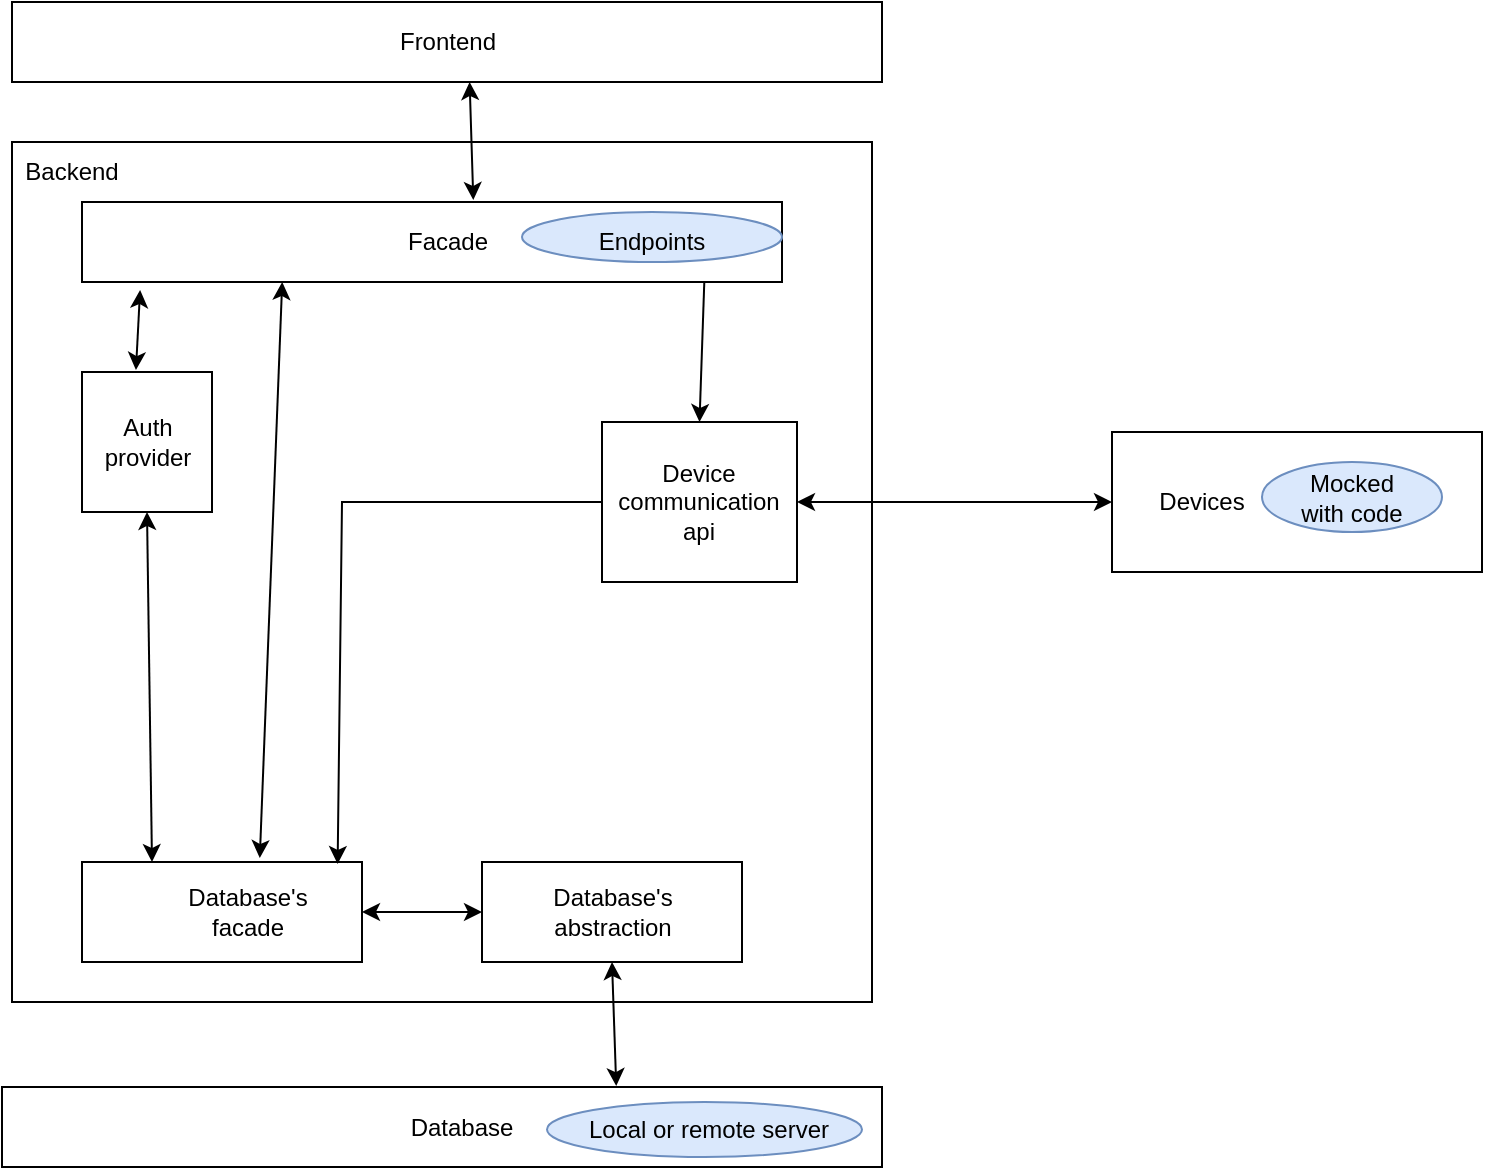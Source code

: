 <mxfile version="20.5.3" type="device"><diagram id="EpI23MUeVxXPNa2iNpIE" name="Strona-1"><mxGraphModel dx="1298" dy="695" grid="1" gridSize="10" guides="1" tooltips="1" connect="1" arrows="1" fold="1" page="1" pageScale="1" pageWidth="827" pageHeight="1169" math="0" shadow="0"><root><mxCell id="0"/><mxCell id="1" parent="0"/><mxCell id="Aucku0m20hBpVzamq6ua-1" value="" style="whiteSpace=wrap;html=1;aspect=fixed;" vertex="1" parent="1"><mxGeometry x="45" y="70" width="430" height="430" as="geometry"/></mxCell><mxCell id="Aucku0m20hBpVzamq6ua-2" value="" style="rounded=0;whiteSpace=wrap;html=1;" vertex="1" parent="1"><mxGeometry x="45" width="435" height="40" as="geometry"/></mxCell><mxCell id="Aucku0m20hBpVzamq6ua-3" value="Frontend" style="text;html=1;strokeColor=none;fillColor=none;align=center;verticalAlign=middle;whiteSpace=wrap;rounded=0;" vertex="1" parent="1"><mxGeometry x="232.5" y="5" width="60" height="30" as="geometry"/></mxCell><mxCell id="Aucku0m20hBpVzamq6ua-4" value="&lt;div&gt;Backend&lt;/div&gt;" style="text;html=1;strokeColor=none;fillColor=none;align=center;verticalAlign=middle;whiteSpace=wrap;rounded=0;" vertex="1" parent="1"><mxGeometry x="45" y="70" width="60" height="30" as="geometry"/></mxCell><mxCell id="Aucku0m20hBpVzamq6ua-6" value="" style="rounded=0;whiteSpace=wrap;html=1;" vertex="1" parent="1"><mxGeometry x="80" y="100" width="350" height="40" as="geometry"/></mxCell><mxCell id="Aucku0m20hBpVzamq6ua-8" value="Facade" style="text;html=1;strokeColor=none;fillColor=none;align=center;verticalAlign=middle;whiteSpace=wrap;rounded=0;" vertex="1" parent="1"><mxGeometry x="212.5" y="105" width="100" height="30" as="geometry"/></mxCell><mxCell id="Aucku0m20hBpVzamq6ua-9" value="" style="rounded=0;whiteSpace=wrap;html=1;" vertex="1" parent="1"><mxGeometry x="40" y="542.5" width="440" height="40" as="geometry"/></mxCell><mxCell id="Aucku0m20hBpVzamq6ua-10" value="Database " style="text;html=1;strokeColor=none;fillColor=none;align=center;verticalAlign=middle;whiteSpace=wrap;rounded=0;" vertex="1" parent="1"><mxGeometry x="160" y="547.5" width="220" height="30" as="geometry"/></mxCell><mxCell id="Aucku0m20hBpVzamq6ua-11" value="" style="rounded=0;whiteSpace=wrap;html=1;" vertex="1" parent="1"><mxGeometry x="280" y="430" width="130" height="50" as="geometry"/></mxCell><mxCell id="Aucku0m20hBpVzamq6ua-12" value="Database's  abstraction" style="text;html=1;strokeColor=none;fillColor=none;align=center;verticalAlign=middle;whiteSpace=wrap;rounded=0;" vertex="1" parent="1"><mxGeometry x="302.5" y="440" width="85" height="30" as="geometry"/></mxCell><mxCell id="Aucku0m20hBpVzamq6ua-20" value="" style="rounded=0;whiteSpace=wrap;html=1;" vertex="1" parent="1"><mxGeometry x="80" y="430" width="140" height="50" as="geometry"/></mxCell><mxCell id="Aucku0m20hBpVzamq6ua-21" value="Database's facade" style="text;html=1;strokeColor=none;fillColor=none;align=center;verticalAlign=middle;whiteSpace=wrap;rounded=0;" vertex="1" parent="1"><mxGeometry x="132.5" y="440" width="60" height="30" as="geometry"/></mxCell><mxCell id="Aucku0m20hBpVzamq6ua-22" value="" style="endArrow=classic;startArrow=classic;html=1;rounded=0;entryX=0;entryY=0.5;entryDx=0;entryDy=0;exitX=1;exitY=0.5;exitDx=0;exitDy=0;" edge="1" parent="1" source="Aucku0m20hBpVzamq6ua-20" target="Aucku0m20hBpVzamq6ua-11"><mxGeometry width="50" height="50" relative="1" as="geometry"><mxPoint x="390" y="360" as="sourcePoint"/><mxPoint x="440" y="310" as="targetPoint"/></mxGeometry></mxCell><mxCell id="Aucku0m20hBpVzamq6ua-23" value="" style="endArrow=classic;startArrow=classic;html=1;rounded=0;entryX=0.5;entryY=1;entryDx=0;entryDy=0;exitX=0.698;exitY=-0.012;exitDx=0;exitDy=0;exitPerimeter=0;" edge="1" parent="1" source="Aucku0m20hBpVzamq6ua-9" target="Aucku0m20hBpVzamq6ua-11"><mxGeometry width="50" height="50" relative="1" as="geometry"><mxPoint x="390" y="360" as="sourcePoint"/><mxPoint x="440" y="310" as="targetPoint"/></mxGeometry></mxCell><mxCell id="Aucku0m20hBpVzamq6ua-24" value="" style="endArrow=classic;startArrow=classic;html=1;rounded=0;exitX=0.635;exitY=-0.04;exitDx=0;exitDy=0;entryX=0.286;entryY=1;entryDx=0;entryDy=0;entryPerimeter=0;exitPerimeter=0;" edge="1" parent="1" source="Aucku0m20hBpVzamq6ua-20" target="Aucku0m20hBpVzamq6ua-6"><mxGeometry width="50" height="50" relative="1" as="geometry"><mxPoint x="390" y="360" as="sourcePoint"/><mxPoint x="440" y="310" as="targetPoint"/></mxGeometry></mxCell><mxCell id="Aucku0m20hBpVzamq6ua-25" value="" style="rounded=0;whiteSpace=wrap;html=1;" vertex="1" parent="1"><mxGeometry x="595" y="215" width="185" height="70" as="geometry"/></mxCell><mxCell id="Aucku0m20hBpVzamq6ua-26" value="Devices" style="text;html=1;strokeColor=none;fillColor=none;align=center;verticalAlign=middle;whiteSpace=wrap;rounded=0;" vertex="1" parent="1"><mxGeometry x="610" y="235" width="60" height="30" as="geometry"/></mxCell><mxCell id="Aucku0m20hBpVzamq6ua-27" value="" style="rounded=0;whiteSpace=wrap;html=1;" vertex="1" parent="1"><mxGeometry x="340" y="210" width="97.5" height="80" as="geometry"/></mxCell><mxCell id="Aucku0m20hBpVzamq6ua-28" value="Device communication api" style="text;html=1;strokeColor=none;fillColor=none;align=center;verticalAlign=middle;whiteSpace=wrap;rounded=0;" vertex="1" parent="1"><mxGeometry x="346.25" y="227.5" width="85" height="45" as="geometry"/></mxCell><mxCell id="Aucku0m20hBpVzamq6ua-30" value="" style="endArrow=classic;startArrow=classic;html=1;rounded=0;exitX=1;exitY=0.5;exitDx=0;exitDy=0;" edge="1" parent="1" source="Aucku0m20hBpVzamq6ua-27" target="Aucku0m20hBpVzamq6ua-25"><mxGeometry width="50" height="50" relative="1" as="geometry"><mxPoint x="390" y="360" as="sourcePoint"/><mxPoint x="440" y="310" as="targetPoint"/></mxGeometry></mxCell><mxCell id="Aucku0m20hBpVzamq6ua-31" value="" style="endArrow=classic;startArrow=classic;html=1;rounded=0;entryX=0.526;entryY=1;entryDx=0;entryDy=0;exitX=0.559;exitY=-0.025;exitDx=0;exitDy=0;exitPerimeter=0;entryPerimeter=0;" edge="1" parent="1" source="Aucku0m20hBpVzamq6ua-6" target="Aucku0m20hBpVzamq6ua-2"><mxGeometry width="50" height="50" relative="1" as="geometry"><mxPoint x="390" y="100" as="sourcePoint"/><mxPoint x="440" y="50" as="targetPoint"/></mxGeometry></mxCell><mxCell id="Aucku0m20hBpVzamq6ua-33" value="" style="endArrow=classic;html=1;exitX=0.889;exitY=1;exitDx=0;exitDy=0;exitPerimeter=0;entryX=0.5;entryY=0;entryDx=0;entryDy=0;" edge="1" parent="1" source="Aucku0m20hBpVzamq6ua-6" target="Aucku0m20hBpVzamq6ua-27"><mxGeometry width="50" height="50" relative="1" as="geometry"><mxPoint x="390" y="230" as="sourcePoint"/><mxPoint x="440" y="180" as="targetPoint"/></mxGeometry></mxCell><mxCell id="Aucku0m20hBpVzamq6ua-34" value="" style="endArrow=classic;html=1;rounded=0;exitX=0;exitY=0.5;exitDx=0;exitDy=0;entryX=0.913;entryY=0.02;entryDx=0;entryDy=0;entryPerimeter=0;" edge="1" parent="1" source="Aucku0m20hBpVzamq6ua-27" target="Aucku0m20hBpVzamq6ua-20"><mxGeometry width="50" height="50" relative="1" as="geometry"><mxPoint x="390" y="310" as="sourcePoint"/><mxPoint x="440" y="260" as="targetPoint"/><Array as="points"><mxPoint x="210" y="250"/></Array></mxGeometry></mxCell><mxCell id="Aucku0m20hBpVzamq6ua-37" value="" style="ellipse;whiteSpace=wrap;html=1;fillColor=#dae8fc;strokeColor=#6c8ebf;" vertex="1" parent="1"><mxGeometry x="670" y="230" width="90" height="35" as="geometry"/></mxCell><mxCell id="Aucku0m20hBpVzamq6ua-38" value="Mocked with code" style="text;html=1;strokeColor=none;fillColor=none;align=center;verticalAlign=middle;whiteSpace=wrap;rounded=0;" vertex="1" parent="1"><mxGeometry x="685" y="232.5" width="60" height="30" as="geometry"/></mxCell><mxCell id="Aucku0m20hBpVzamq6ua-39" value="" style="ellipse;whiteSpace=wrap;html=1;fillColor=#dae8fc;strokeColor=#6c8ebf;" vertex="1" parent="1"><mxGeometry x="312.5" y="550" width="157.5" height="27.5" as="geometry"/></mxCell><mxCell id="Aucku0m20hBpVzamq6ua-40" value="Local or remote server" style="text;html=1;strokeColor=none;fillColor=none;align=center;verticalAlign=middle;whiteSpace=wrap;rounded=0;" vertex="1" parent="1"><mxGeometry x="312.5" y="548.75" width="161.25" height="30" as="geometry"/></mxCell><mxCell id="Aucku0m20hBpVzamq6ua-41" value="" style="ellipse;whiteSpace=wrap;html=1;fillColor=#dae8fc;strokeColor=#6c8ebf;" vertex="1" parent="1"><mxGeometry x="300" y="105" width="130" height="25" as="geometry"/></mxCell><mxCell id="Aucku0m20hBpVzamq6ua-42" value="Endpoints" style="text;html=1;strokeColor=none;fillColor=none;align=center;verticalAlign=middle;whiteSpace=wrap;rounded=0;" vertex="1" parent="1"><mxGeometry x="335" y="105" width="60" height="30" as="geometry"/></mxCell><mxCell id="Aucku0m20hBpVzamq6ua-43" value="" style="rounded=0;whiteSpace=wrap;html=1;" vertex="1" parent="1"><mxGeometry x="80" y="185" width="65" height="70" as="geometry"/></mxCell><mxCell id="Aucku0m20hBpVzamq6ua-44" value="Auth provider" style="text;html=1;strokeColor=none;fillColor=none;align=center;verticalAlign=middle;whiteSpace=wrap;rounded=0;" vertex="1" parent="1"><mxGeometry x="82.5" y="205" width="60" height="30" as="geometry"/></mxCell><mxCell id="Aucku0m20hBpVzamq6ua-45" value="" style="endArrow=classic;startArrow=classic;html=1;rounded=0;entryX=0.083;entryY=1.1;entryDx=0;entryDy=0;entryPerimeter=0;exitX=0.415;exitY=-0.014;exitDx=0;exitDy=0;exitPerimeter=0;" edge="1" parent="1" source="Aucku0m20hBpVzamq6ua-43" target="Aucku0m20hBpVzamq6ua-6"><mxGeometry width="50" height="50" relative="1" as="geometry"><mxPoint x="390" y="340" as="sourcePoint"/><mxPoint x="440" y="290" as="targetPoint"/></mxGeometry></mxCell><mxCell id="Aucku0m20hBpVzamq6ua-46" value="" style="endArrow=classic;startArrow=classic;html=1;rounded=0;entryX=0.5;entryY=1;entryDx=0;entryDy=0;exitX=0.25;exitY=0;exitDx=0;exitDy=0;" edge="1" parent="1" source="Aucku0m20hBpVzamq6ua-20" target="Aucku0m20hBpVzamq6ua-43"><mxGeometry width="50" height="50" relative="1" as="geometry"><mxPoint x="390" y="340" as="sourcePoint"/><mxPoint x="440" y="290" as="targetPoint"/></mxGeometry></mxCell></root></mxGraphModel></diagram></mxfile>